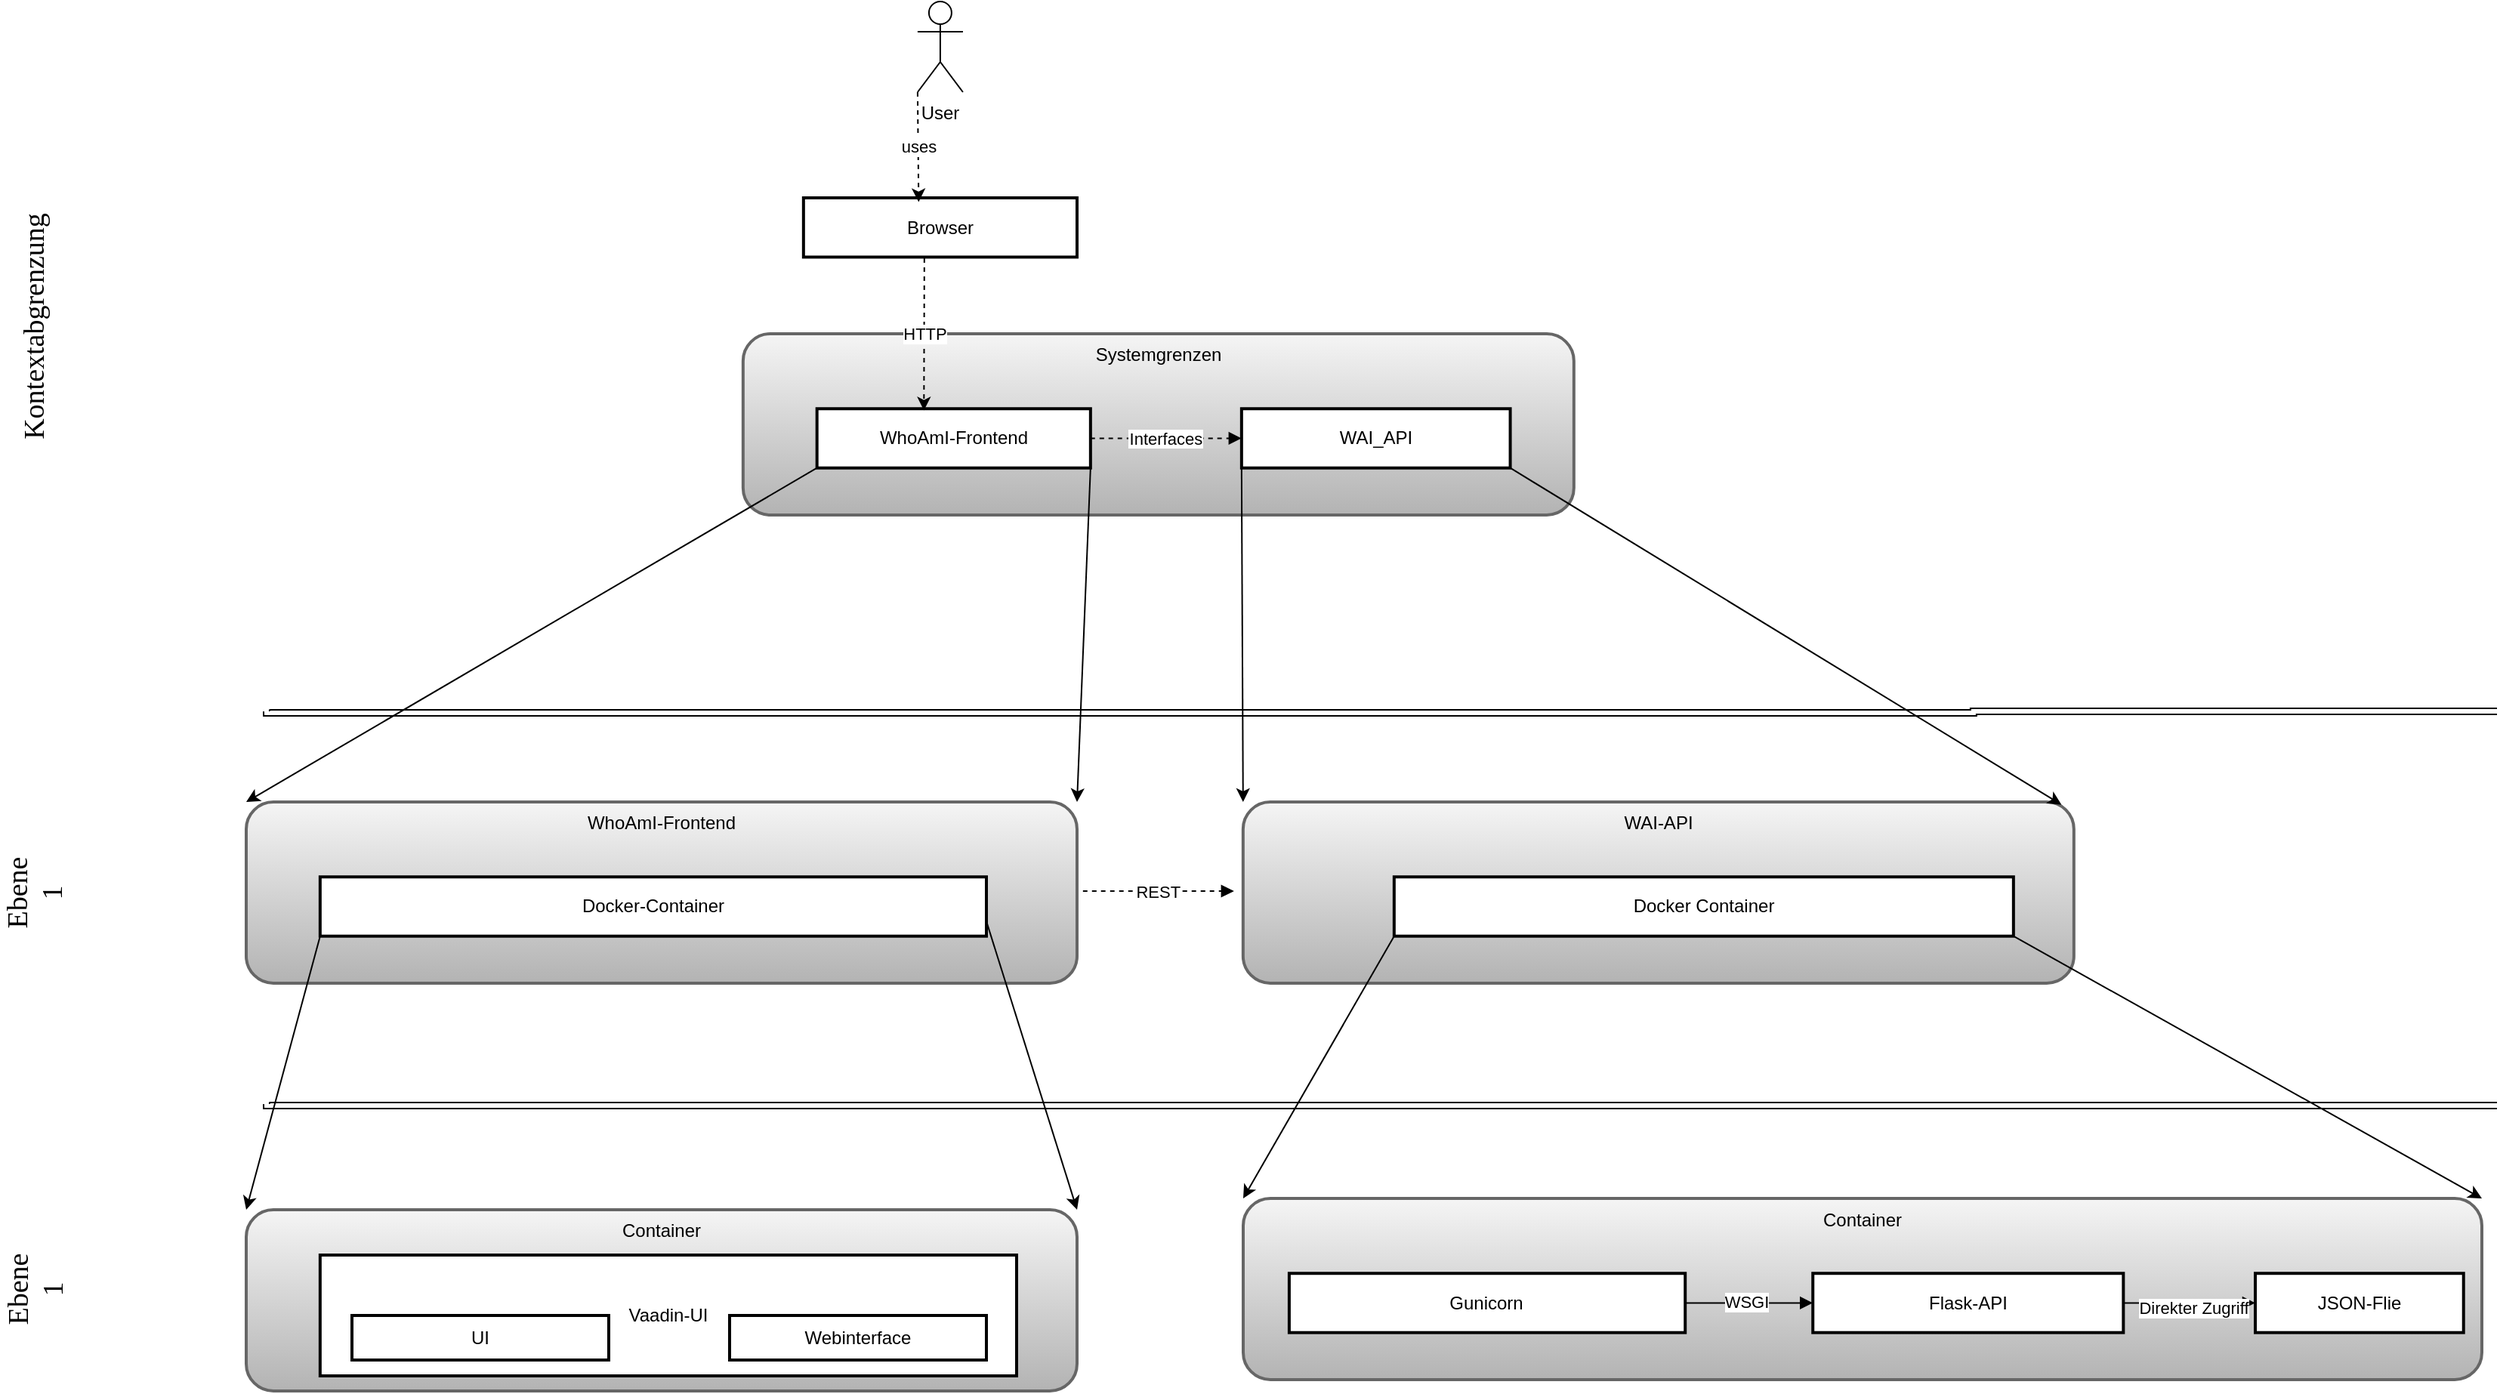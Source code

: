 <mxfile version="24.5.5" type="github">
  <diagram name="Seite-1" id="mKhEKNUctdOh7DiGdTah">
    <mxGraphModel dx="3156" dy="2780" grid="1" gridSize="10" guides="1" tooltips="1" connect="1" arrows="1" fold="1" page="1" pageScale="1" pageWidth="827" pageHeight="1169" math="0" shadow="0">
      <root>
        <mxCell id="0" />
        <mxCell id="1" parent="0" />
        <mxCell id="uJtyrU5lWANlg_1i1qxN-19" style="edgeStyle=orthogonalEdgeStyle;rounded=0;orthogonalLoop=1;jettySize=auto;html=1;shape=link;" parent="1" edge="1">
          <mxGeometry relative="1" as="geometry">
            <mxPoint x="1800" y="-60" as="targetPoint" />
            <mxPoint x="323.47" y="-60" as="sourcePoint" />
            <Array as="points">
              <mxPoint x="878.47" y="-59" />
              <mxPoint x="1453.47" y="-59" />
              <mxPoint x="1453.47" y="-80" />
            </Array>
          </mxGeometry>
        </mxCell>
        <mxCell id="2" value="Systemgrenzen" style="whiteSpace=wrap;strokeWidth=2;verticalAlign=top;fillColor=#f5f5f5;gradientColor=#b3b3b3;strokeColor=#666666;rounded=1;" parent="1" vertex="1">
          <mxGeometry x="638.92" y="-310" width="550" height="120" as="geometry" />
        </mxCell>
        <mxCell id="3" value="WAI_API" style="whiteSpace=wrap;strokeWidth=2;" parent="2" vertex="1">
          <mxGeometry x="330" y="49.62" width="177.87" height="39.23" as="geometry" />
        </mxCell>
        <mxCell id="4" value="WhoAmI-Frontend" style="whiteSpace=wrap;strokeWidth=2;" parent="2" vertex="1">
          <mxGeometry x="48.92" y="49.62" width="181.08" height="39.23" as="geometry" />
        </mxCell>
        <mxCell id="6" value="Interfaces" style="curved=1;startArrow=none;endArrow=block;exitX=0.99;exitY=0.5;entryX=0;entryY=0.5;exitDx=0;exitDy=0;entryDx=0;entryDy=0;dashed=1;" parent="2" source="4" target="3" edge="1">
          <mxGeometry relative="1" as="geometry">
            <Array as="points" />
          </mxGeometry>
        </mxCell>
        <mxCell id="uJtyrU5lWANlg_1i1qxN-40" value="HTTP" style="endArrow=classic;html=1;rounded=0;dashed=1;exitX=0;exitY=1;exitDx=0;exitDy=0;exitPerimeter=0;entryX=0.391;entryY=0.029;entryDx=0;entryDy=0;entryPerimeter=0;" parent="2" target="4" edge="1">
          <mxGeometry width="50" height="50" relative="1" as="geometry">
            <mxPoint x="120" y="-50" as="sourcePoint" />
            <mxPoint x="120" y="23" as="targetPoint" />
          </mxGeometry>
        </mxCell>
        <mxCell id="uJtyrU5lWANlg_1i1qxN-20" value="WhoAmI-Frontend" style="whiteSpace=wrap;strokeWidth=2;verticalAlign=top;fillColor=#f5f5f5;gradientColor=#b3b3b3;strokeColor=#666666;rounded=1;" parent="1" vertex="1">
          <mxGeometry x="310" width="550" height="120" as="geometry" />
        </mxCell>
        <mxCell id="uJtyrU5lWANlg_1i1qxN-22" value="Docker-Container" style="whiteSpace=wrap;strokeWidth=2;" parent="uJtyrU5lWANlg_1i1qxN-20" vertex="1">
          <mxGeometry x="48.92" y="49.62" width="441.08" height="39.23" as="geometry" />
        </mxCell>
        <mxCell id="uJtyrU5lWANlg_1i1qxN-26" value="WAI-API" style="whiteSpace=wrap;strokeWidth=2;verticalAlign=top;fillColor=#f5f5f5;gradientColor=#b3b3b3;strokeColor=#666666;rounded=1;" parent="1" vertex="1">
          <mxGeometry x="969.92" width="550" height="120" as="geometry" />
        </mxCell>
        <mxCell id="uJtyrU5lWANlg_1i1qxN-28" value="Docker Container" style="whiteSpace=wrap;strokeWidth=2;" parent="uJtyrU5lWANlg_1i1qxN-26" vertex="1">
          <mxGeometry x="100" y="49.62" width="410" height="39.23" as="geometry" />
        </mxCell>
        <mxCell id="uJtyrU5lWANlg_1i1qxN-32" value="User" style="shape=umlActor;verticalLabelPosition=bottom;verticalAlign=top;html=1;outlineConnect=0;" parent="1" vertex="1">
          <mxGeometry x="754.46" y="-530" width="30" height="60" as="geometry" />
        </mxCell>
        <mxCell id="uJtyrU5lWANlg_1i1qxN-38" value="Browser" style="whiteSpace=wrap;strokeWidth=2;" parent="1" vertex="1">
          <mxGeometry x="678.92" y="-400" width="181.08" height="39.23" as="geometry" />
        </mxCell>
        <mxCell id="uJtyrU5lWANlg_1i1qxN-39" value="uses" style="endArrow=classic;html=1;rounded=0;dashed=1;exitX=0;exitY=1;exitDx=0;exitDy=0;exitPerimeter=0;entryX=0.421;entryY=0.071;entryDx=0;entryDy=0;entryPerimeter=0;" parent="1" source="uJtyrU5lWANlg_1i1qxN-32" target="uJtyrU5lWANlg_1i1qxN-38" edge="1">
          <mxGeometry width="50" height="50" relative="1" as="geometry">
            <mxPoint x="635.92" y="337" as="sourcePoint" />
            <mxPoint x="636.92" y="427" as="targetPoint" />
          </mxGeometry>
        </mxCell>
        <mxCell id="uJtyrU5lWANlg_1i1qxN-43" style="rounded=0;orthogonalLoop=1;jettySize=auto;html=1;entryX=0;entryY=0;entryDx=0;entryDy=0;exitX=0;exitY=1;exitDx=0;exitDy=0;" parent="1" source="4" target="uJtyrU5lWANlg_1i1qxN-20" edge="1">
          <mxGeometry relative="1" as="geometry" />
        </mxCell>
        <mxCell id="uJtyrU5lWANlg_1i1qxN-44" style="rounded=0;orthogonalLoop=1;jettySize=auto;html=1;entryX=1;entryY=0;entryDx=0;entryDy=0;exitX=1;exitY=1;exitDx=0;exitDy=0;" parent="1" source="4" target="uJtyrU5lWANlg_1i1qxN-20" edge="1">
          <mxGeometry relative="1" as="geometry">
            <mxPoint x="697.92" y="-211" as="sourcePoint" />
            <mxPoint x="319.92" y="10" as="targetPoint" />
          </mxGeometry>
        </mxCell>
        <mxCell id="uJtyrU5lWANlg_1i1qxN-45" style="rounded=0;orthogonalLoop=1;jettySize=auto;html=1;entryX=0;entryY=0;entryDx=0;entryDy=0;exitX=0;exitY=1;exitDx=0;exitDy=0;" parent="1" source="3" target="uJtyrU5lWANlg_1i1qxN-26" edge="1">
          <mxGeometry relative="1" as="geometry">
            <mxPoint x="707.92" y="-201" as="sourcePoint" />
            <mxPoint x="329.92" y="20" as="targetPoint" />
          </mxGeometry>
        </mxCell>
        <mxCell id="uJtyrU5lWANlg_1i1qxN-46" style="rounded=0;orthogonalLoop=1;jettySize=auto;html=1;entryX=0.985;entryY=0.015;entryDx=0;entryDy=0;exitX=1;exitY=1;exitDx=0;exitDy=0;entryPerimeter=0;" parent="1" source="3" target="uJtyrU5lWANlg_1i1qxN-26" edge="1">
          <mxGeometry relative="1" as="geometry">
            <mxPoint x="717.92" y="-191" as="sourcePoint" />
            <mxPoint x="339.92" y="30" as="targetPoint" />
          </mxGeometry>
        </mxCell>
        <mxCell id="uJtyrU5lWANlg_1i1qxN-47" value="&lt;font face=&quot;Lucida Console&quot; style=&quot;font-size: 19px;&quot;&gt;Kontextabgrenzung&lt;/font&gt;" style="text;strokeColor=none;align=center;fillColor=none;html=1;verticalAlign=middle;whiteSpace=wrap;rounded=0;rotation=-90;" parent="1" vertex="1">
          <mxGeometry x="140.0" y="-330" width="60" height="30" as="geometry" />
        </mxCell>
        <mxCell id="uJtyrU5lWANlg_1i1qxN-48" style="edgeStyle=orthogonalEdgeStyle;rounded=0;orthogonalLoop=1;jettySize=auto;html=1;shape=link;" parent="1" edge="1">
          <mxGeometry relative="1" as="geometry">
            <mxPoint x="1800" y="201" as="targetPoint" />
            <mxPoint x="323.47" y="200" as="sourcePoint" />
            <Array as="points">
              <mxPoint x="878.47" y="201" />
              <mxPoint x="1453.47" y="201" />
              <mxPoint x="1453.47" y="180" />
            </Array>
          </mxGeometry>
        </mxCell>
        <mxCell id="uJtyrU5lWANlg_1i1qxN-49" value="&lt;font face=&quot;Lucida Console&quot; style=&quot;font-size: 19px;&quot;&gt;Ebene 1&lt;/font&gt;" style="text;strokeColor=none;align=center;fillColor=none;html=1;verticalAlign=middle;whiteSpace=wrap;rounded=0;rotation=-90;" parent="1" vertex="1">
          <mxGeometry x="140.0" y="45" width="60" height="30" as="geometry" />
        </mxCell>
        <mxCell id="uJtyrU5lWANlg_1i1qxN-54" value="&lt;font face=&quot;Lucida Console&quot; style=&quot;font-size: 19px;&quot;&gt;Ebene 1&lt;/font&gt;" style="text;strokeColor=none;align=center;fillColor=none;html=1;verticalAlign=middle;whiteSpace=wrap;rounded=0;rotation=-90;" parent="1" vertex="1">
          <mxGeometry x="140" y="300" width="60" height="45" as="geometry" />
        </mxCell>
        <mxCell id="uJtyrU5lWANlg_1i1qxN-55" value="Container" style="whiteSpace=wrap;strokeWidth=2;verticalAlign=top;fillColor=#f5f5f5;gradientColor=#b3b3b3;strokeColor=#666666;rounded=1;" parent="1" vertex="1">
          <mxGeometry x="310" y="270" width="550" height="120" as="geometry" />
        </mxCell>
        <mxCell id="uJtyrU5lWANlg_1i1qxN-57" value="Vaadin-UI" style="whiteSpace=wrap;strokeWidth=2;" parent="uJtyrU5lWANlg_1i1qxN-55" vertex="1">
          <mxGeometry x="48.92" y="30" width="461.08" height="80" as="geometry" />
        </mxCell>
        <mxCell id="Y5Yw3yVnVMRmOm2vW3N4-13" value="UI" style="whiteSpace=wrap;strokeWidth=2;" vertex="1" parent="uJtyrU5lWANlg_1i1qxN-55">
          <mxGeometry x="70" y="70" width="170" height="29.5" as="geometry" />
        </mxCell>
        <mxCell id="Y5Yw3yVnVMRmOm2vW3N4-14" value="Webinterface" style="whiteSpace=wrap;strokeWidth=2;" vertex="1" parent="uJtyrU5lWANlg_1i1qxN-55">
          <mxGeometry x="320" y="70" width="170" height="29.5" as="geometry" />
        </mxCell>
        <mxCell id="uJtyrU5lWANlg_1i1qxN-61" value="Container" style="whiteSpace=wrap;strokeWidth=2;verticalAlign=top;fillColor=#f5f5f5;gradientColor=#b3b3b3;strokeColor=#666666;rounded=1;" parent="1" vertex="1">
          <mxGeometry x="970" y="262.5" width="820" height="120" as="geometry" />
        </mxCell>
        <mxCell id="uJtyrU5lWANlg_1i1qxN-62" value="Flask-API" style="whiteSpace=wrap;strokeWidth=2;" parent="uJtyrU5lWANlg_1i1qxN-61" vertex="1">
          <mxGeometry x="377.122" y="49.615" width="205.553" height="39.231" as="geometry" />
        </mxCell>
        <mxCell id="uJtyrU5lWANlg_1i1qxN-63" value="Gunicorn" style="whiteSpace=wrap;strokeWidth=2;" parent="uJtyrU5lWANlg_1i1qxN-61" vertex="1">
          <mxGeometry x="30.455" y="49.62" width="262.161" height="39.23" as="geometry" />
        </mxCell>
        <mxCell id="uJtyrU5lWANlg_1i1qxN-65" value="" style="curved=1;startArrow=none;endArrow=block;exitX=0.99;exitY=0.5;entryX=0;entryY=0.5;" parent="uJtyrU5lWANlg_1i1qxN-61" source="uJtyrU5lWANlg_1i1qxN-63" target="uJtyrU5lWANlg_1i1qxN-62" edge="1">
          <mxGeometry relative="1" as="geometry">
            <Array as="points" />
          </mxGeometry>
        </mxCell>
        <mxCell id="Y5Yw3yVnVMRmOm2vW3N4-15" value="WSGI" style="edgeLabel;html=1;align=center;verticalAlign=middle;resizable=0;points=[];" vertex="1" connectable="0" parent="uJtyrU5lWANlg_1i1qxN-65">
          <mxGeometry x="-0.051" y="1" relative="1" as="geometry">
            <mxPoint as="offset" />
          </mxGeometry>
        </mxCell>
        <mxCell id="Y5Yw3yVnVMRmOm2vW3N4-22" value="JSON-Flie" style="whiteSpace=wrap;strokeWidth=2;" vertex="1" parent="uJtyrU5lWANlg_1i1qxN-61">
          <mxGeometry x="670.0" y="49.615" width="137.871" height="39.231" as="geometry" />
        </mxCell>
        <mxCell id="uJtyrU5lWANlg_1i1qxN-30" value="" style="curved=1;startArrow=none;endArrow=block;exitX=1;exitY=0.5;entryX=0;entryY=0.5;exitDx=0;exitDy=0;entryDx=0;entryDy=0;" parent="uJtyrU5lWANlg_1i1qxN-61" source="uJtyrU5lWANlg_1i1qxN-62" target="Y5Yw3yVnVMRmOm2vW3N4-22" edge="1">
          <mxGeometry relative="1" as="geometry">
            <Array as="points" />
            <mxPoint x="356.04" y="-193.269" as="targetPoint" />
          </mxGeometry>
        </mxCell>
        <mxCell id="Y5Yw3yVnVMRmOm2vW3N4-12" value="Direkter Zugriff" style="edgeLabel;html=1;align=center;verticalAlign=middle;resizable=0;points=[];" vertex="1" connectable="0" parent="uJtyrU5lWANlg_1i1qxN-30">
          <mxGeometry x="0.049" y="-3" relative="1" as="geometry">
            <mxPoint as="offset" />
          </mxGeometry>
        </mxCell>
        <mxCell id="Y5Yw3yVnVMRmOm2vW3N4-17" style="rounded=0;orthogonalLoop=1;jettySize=auto;html=1;entryX=0;entryY=0;entryDx=0;entryDy=0;exitX=0;exitY=1;exitDx=0;exitDy=0;" edge="1" parent="1" source="uJtyrU5lWANlg_1i1qxN-22" target="uJtyrU5lWANlg_1i1qxN-55">
          <mxGeometry relative="1" as="geometry">
            <mxPoint x="698" y="-211" as="sourcePoint" />
            <mxPoint x="320" y="10" as="targetPoint" />
          </mxGeometry>
        </mxCell>
        <mxCell id="Y5Yw3yVnVMRmOm2vW3N4-18" style="rounded=0;orthogonalLoop=1;jettySize=auto;html=1;entryX=1;entryY=0;entryDx=0;entryDy=0;exitX=1;exitY=0.75;exitDx=0;exitDy=0;" edge="1" parent="1" source="uJtyrU5lWANlg_1i1qxN-22" target="uJtyrU5lWANlg_1i1qxN-55">
          <mxGeometry relative="1" as="geometry">
            <mxPoint x="708" y="-201" as="sourcePoint" />
            <mxPoint x="330" y="20" as="targetPoint" />
          </mxGeometry>
        </mxCell>
        <mxCell id="Y5Yw3yVnVMRmOm2vW3N4-19" style="rounded=0;orthogonalLoop=1;jettySize=auto;html=1;entryX=0;entryY=0;entryDx=0;entryDy=0;exitX=0;exitY=1;exitDx=0;exitDy=0;" edge="1" parent="1" source="uJtyrU5lWANlg_1i1qxN-28" target="uJtyrU5lWANlg_1i1qxN-61">
          <mxGeometry relative="1" as="geometry">
            <mxPoint x="718" y="-191" as="sourcePoint" />
            <mxPoint x="340" y="30" as="targetPoint" />
          </mxGeometry>
        </mxCell>
        <mxCell id="Y5Yw3yVnVMRmOm2vW3N4-20" style="rounded=0;orthogonalLoop=1;jettySize=auto;html=1;entryX=1;entryY=0;entryDx=0;entryDy=0;exitX=1;exitY=1;exitDx=0;exitDy=0;" edge="1" parent="1" source="uJtyrU5lWANlg_1i1qxN-28" target="uJtyrU5lWANlg_1i1qxN-61">
          <mxGeometry relative="1" as="geometry">
            <mxPoint x="728" y="-181" as="sourcePoint" />
            <mxPoint x="350" y="40" as="targetPoint" />
          </mxGeometry>
        </mxCell>
        <mxCell id="Y5Yw3yVnVMRmOm2vW3N4-21" value="REST" style="curved=1;startArrow=none;endArrow=block;exitX=0.99;exitY=0.5;entryX=0;entryY=0.5;exitDx=0;exitDy=0;entryDx=0;entryDy=0;dashed=1;" edge="1" parent="1">
          <mxGeometry relative="1" as="geometry">
            <Array as="points" />
            <mxPoint x="863.92" y="59" as="sourcePoint" />
            <mxPoint x="963.92" y="59" as="targetPoint" />
          </mxGeometry>
        </mxCell>
      </root>
    </mxGraphModel>
  </diagram>
</mxfile>
